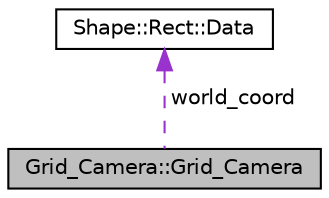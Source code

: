 digraph "Grid_Camera::Grid_Camera"
{
  edge [fontname="Helvetica",fontsize="10",labelfontname="Helvetica",labelfontsize="10"];
  node [fontname="Helvetica",fontsize="10",shape=record];
  Node1 [label="Grid_Camera::Grid_Camera",height=0.2,width=0.4,color="black", fillcolor="grey75", style="filled", fontcolor="black"];
  Node2 -> Node1 [dir="back",color="darkorchid3",fontsize="10",style="dashed",label=" world_coord" ,fontname="Helvetica"];
  Node2 [label="Shape::Rect::Data",height=0.2,width=0.4,color="black", fillcolor="white", style="filled",URL="$struct_shape_1_1_rect_1_1_data.html"];
}

